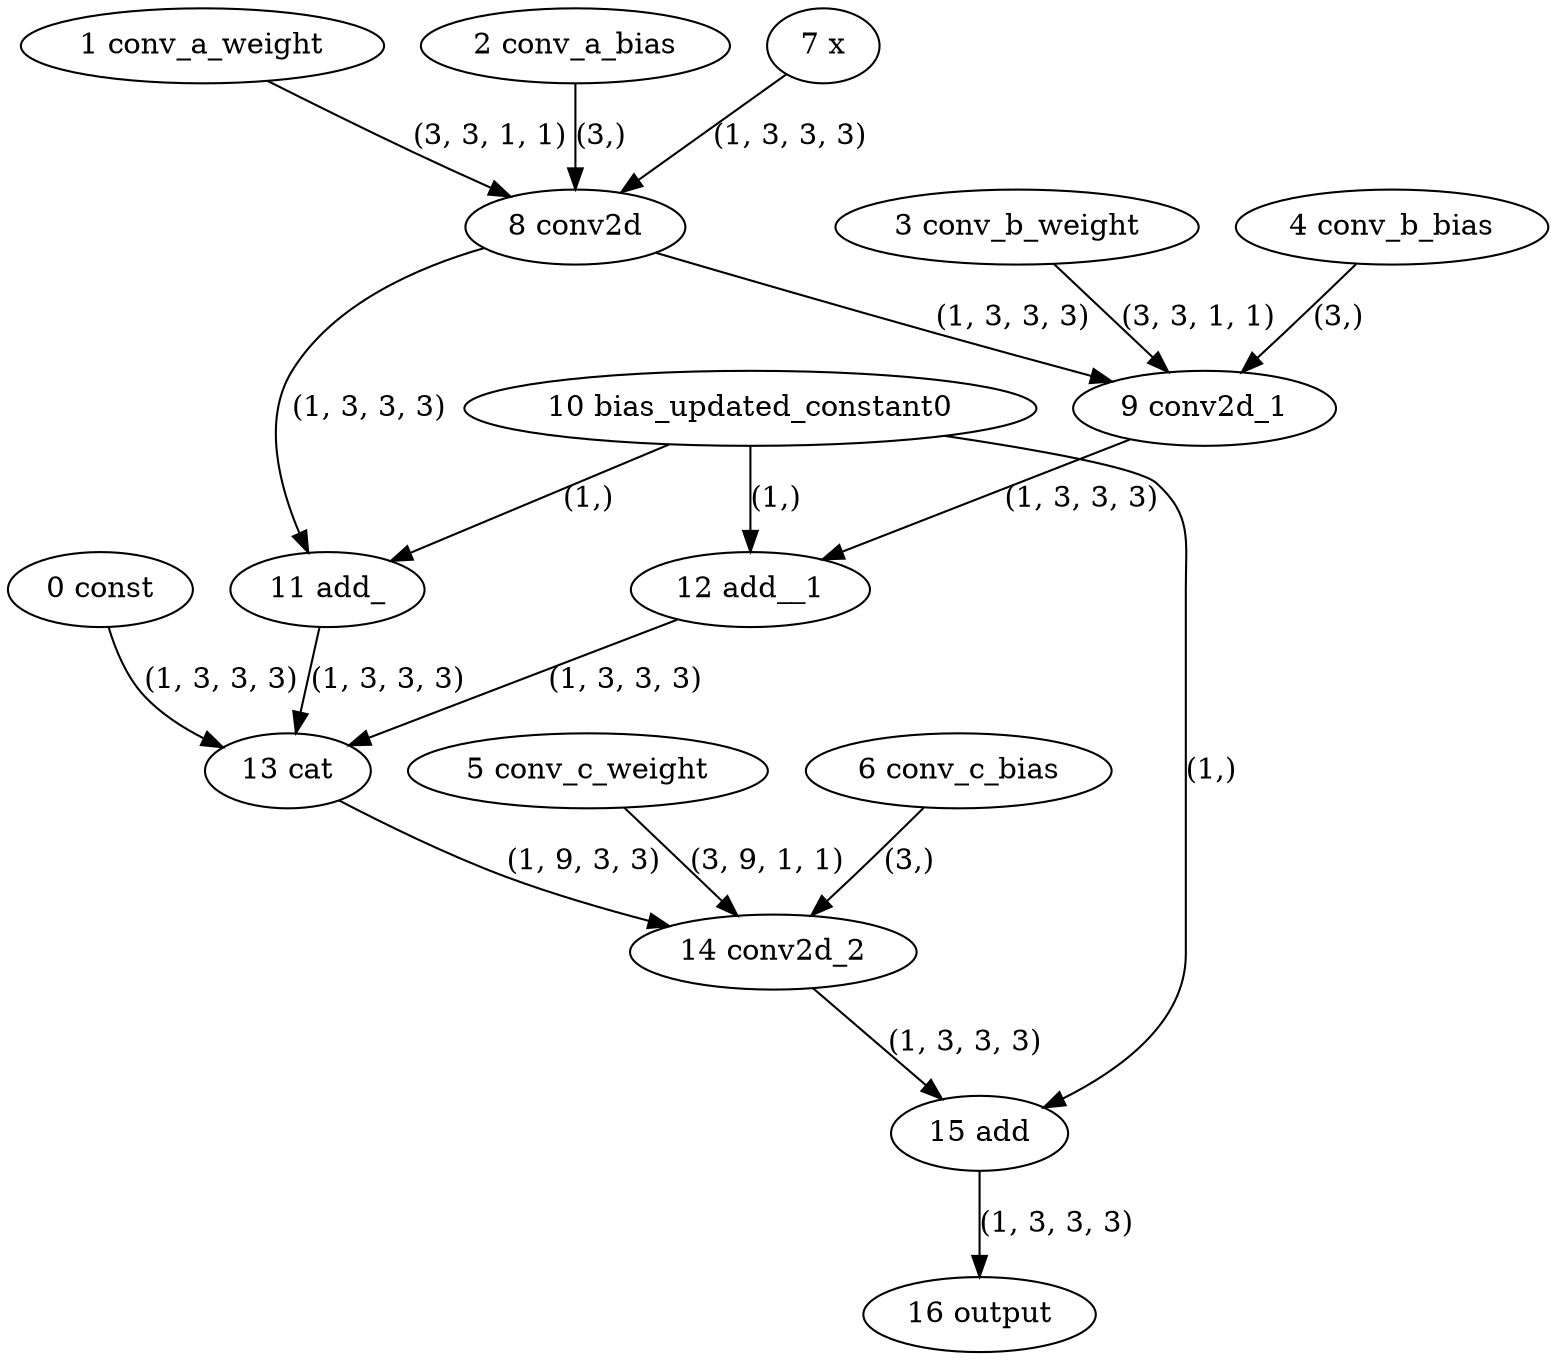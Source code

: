 strict digraph  {
"0 const" [id=0, type=get_attr];
"1 conv_a_weight" [id=1, type=get_attr];
"2 conv_a_bias" [id=2, type=get_attr];
"3 conv_b_weight" [id=3, type=get_attr];
"4 conv_b_bias" [id=4, type=get_attr];
"5 conv_c_weight" [id=5, type=get_attr];
"6 conv_c_bias" [id=6, type=get_attr];
"7 x" [id=7, type=input];
"8 conv2d" [id=8, type=conv2d];
"9 conv2d_1" [id=9, type=conv2d];
"10 bias_updated_constant0" [id=10, type=get_attr];
"11 add_" [id=11, type=add_];
"12 add__1" [id=12, type=add_];
"13 cat" [id=13, type=cat];
"14 conv2d_2" [id=14, type=conv2d];
"15 add" [id=15, type=add];
"16 output" [id=16, type=output];
"0 const" -> "13 cat"  [label="(1, 3, 3, 3)", style=solid];
"1 conv_a_weight" -> "8 conv2d"  [label="(3, 3, 1, 1)", style=solid];
"2 conv_a_bias" -> "8 conv2d"  [label="(3,)", style=solid];
"3 conv_b_weight" -> "9 conv2d_1"  [label="(3, 3, 1, 1)", style=solid];
"4 conv_b_bias" -> "9 conv2d_1"  [label="(3,)", style=solid];
"5 conv_c_weight" -> "14 conv2d_2"  [label="(3, 9, 1, 1)", style=solid];
"6 conv_c_bias" -> "14 conv2d_2"  [label="(3,)", style=solid];
"7 x" -> "8 conv2d"  [label="(1, 3, 3, 3)", style=solid];
"8 conv2d" -> "9 conv2d_1"  [label="(1, 3, 3, 3)", style=solid];
"8 conv2d" -> "11 add_"  [label="(1, 3, 3, 3)", style=solid];
"9 conv2d_1" -> "12 add__1"  [label="(1, 3, 3, 3)", style=solid];
"10 bias_updated_constant0" -> "11 add_"  [label="(1,)", style=solid];
"10 bias_updated_constant0" -> "12 add__1"  [label="(1,)", style=solid];
"10 bias_updated_constant0" -> "15 add"  [label="(1,)", style=solid];
"11 add_" -> "13 cat"  [label="(1, 3, 3, 3)", style=solid];
"12 add__1" -> "13 cat"  [label="(1, 3, 3, 3)", style=solid];
"13 cat" -> "14 conv2d_2"  [label="(1, 9, 3, 3)", style=solid];
"14 conv2d_2" -> "15 add"  [label="(1, 3, 3, 3)", style=solid];
"15 add" -> "16 output"  [label="(1, 3, 3, 3)", style=solid];
}
